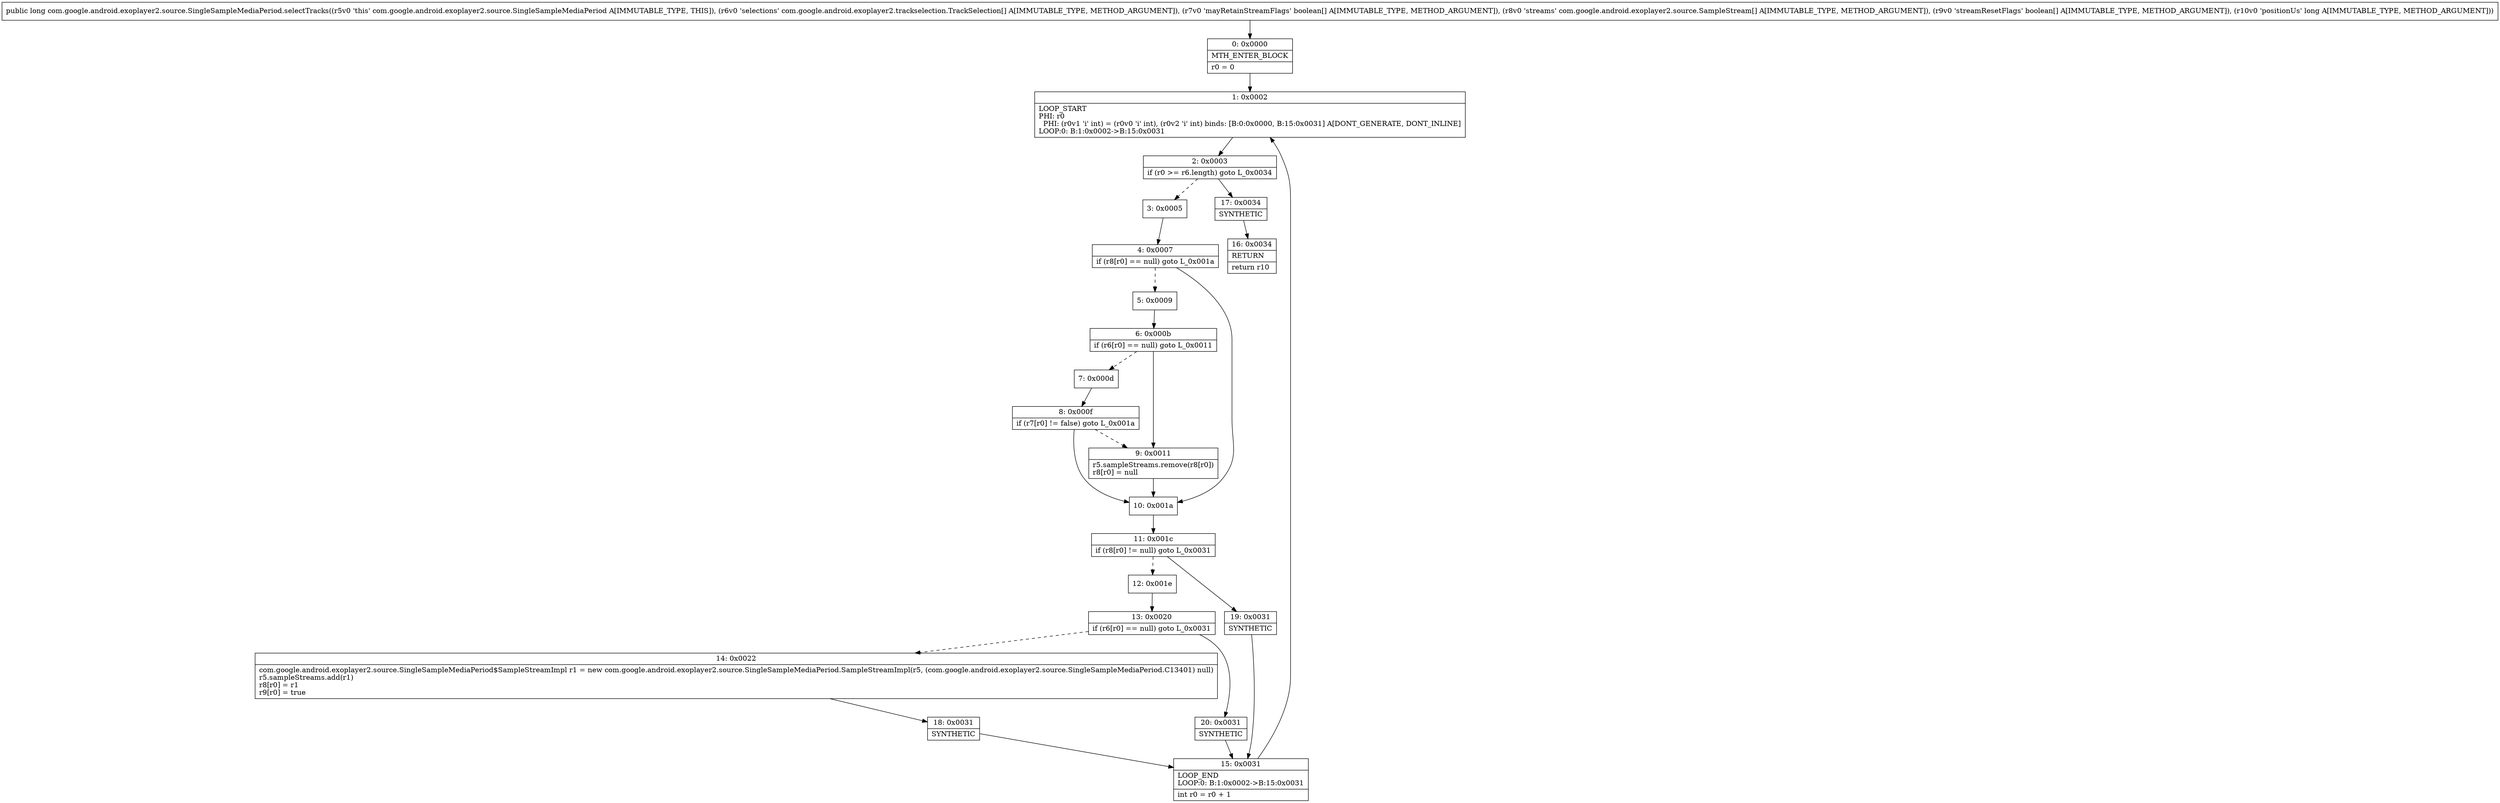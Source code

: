 digraph "CFG forcom.google.android.exoplayer2.source.SingleSampleMediaPeriod.selectTracks([Lcom\/google\/android\/exoplayer2\/trackselection\/TrackSelection;[Z[Lcom\/google\/android\/exoplayer2\/source\/SampleStream;[ZJ)J" {
Node_0 [shape=record,label="{0\:\ 0x0000|MTH_ENTER_BLOCK\l|r0 = 0\l}"];
Node_1 [shape=record,label="{1\:\ 0x0002|LOOP_START\lPHI: r0 \l  PHI: (r0v1 'i' int) = (r0v0 'i' int), (r0v2 'i' int) binds: [B:0:0x0000, B:15:0x0031] A[DONT_GENERATE, DONT_INLINE]\lLOOP:0: B:1:0x0002\-\>B:15:0x0031\l}"];
Node_2 [shape=record,label="{2\:\ 0x0003|if (r0 \>= r6.length) goto L_0x0034\l}"];
Node_3 [shape=record,label="{3\:\ 0x0005}"];
Node_4 [shape=record,label="{4\:\ 0x0007|if (r8[r0] == null) goto L_0x001a\l}"];
Node_5 [shape=record,label="{5\:\ 0x0009}"];
Node_6 [shape=record,label="{6\:\ 0x000b|if (r6[r0] == null) goto L_0x0011\l}"];
Node_7 [shape=record,label="{7\:\ 0x000d}"];
Node_8 [shape=record,label="{8\:\ 0x000f|if (r7[r0] != false) goto L_0x001a\l}"];
Node_9 [shape=record,label="{9\:\ 0x0011|r5.sampleStreams.remove(r8[r0])\lr8[r0] = null\l}"];
Node_10 [shape=record,label="{10\:\ 0x001a}"];
Node_11 [shape=record,label="{11\:\ 0x001c|if (r8[r0] != null) goto L_0x0031\l}"];
Node_12 [shape=record,label="{12\:\ 0x001e}"];
Node_13 [shape=record,label="{13\:\ 0x0020|if (r6[r0] == null) goto L_0x0031\l}"];
Node_14 [shape=record,label="{14\:\ 0x0022|com.google.android.exoplayer2.source.SingleSampleMediaPeriod$SampleStreamImpl r1 = new com.google.android.exoplayer2.source.SingleSampleMediaPeriod.SampleStreamImpl(r5, (com.google.android.exoplayer2.source.SingleSampleMediaPeriod.C13401) null)\lr5.sampleStreams.add(r1)\lr8[r0] = r1\lr9[r0] = true\l}"];
Node_15 [shape=record,label="{15\:\ 0x0031|LOOP_END\lLOOP:0: B:1:0x0002\-\>B:15:0x0031\l|int r0 = r0 + 1\l}"];
Node_16 [shape=record,label="{16\:\ 0x0034|RETURN\l|return r10\l}"];
Node_17 [shape=record,label="{17\:\ 0x0034|SYNTHETIC\l}"];
Node_18 [shape=record,label="{18\:\ 0x0031|SYNTHETIC\l}"];
Node_19 [shape=record,label="{19\:\ 0x0031|SYNTHETIC\l}"];
Node_20 [shape=record,label="{20\:\ 0x0031|SYNTHETIC\l}"];
MethodNode[shape=record,label="{public long com.google.android.exoplayer2.source.SingleSampleMediaPeriod.selectTracks((r5v0 'this' com.google.android.exoplayer2.source.SingleSampleMediaPeriod A[IMMUTABLE_TYPE, THIS]), (r6v0 'selections' com.google.android.exoplayer2.trackselection.TrackSelection[] A[IMMUTABLE_TYPE, METHOD_ARGUMENT]), (r7v0 'mayRetainStreamFlags' boolean[] A[IMMUTABLE_TYPE, METHOD_ARGUMENT]), (r8v0 'streams' com.google.android.exoplayer2.source.SampleStream[] A[IMMUTABLE_TYPE, METHOD_ARGUMENT]), (r9v0 'streamResetFlags' boolean[] A[IMMUTABLE_TYPE, METHOD_ARGUMENT]), (r10v0 'positionUs' long A[IMMUTABLE_TYPE, METHOD_ARGUMENT])) }"];
MethodNode -> Node_0;
Node_0 -> Node_1;
Node_1 -> Node_2;
Node_2 -> Node_3[style=dashed];
Node_2 -> Node_17;
Node_3 -> Node_4;
Node_4 -> Node_5[style=dashed];
Node_4 -> Node_10;
Node_5 -> Node_6;
Node_6 -> Node_7[style=dashed];
Node_6 -> Node_9;
Node_7 -> Node_8;
Node_8 -> Node_9[style=dashed];
Node_8 -> Node_10;
Node_9 -> Node_10;
Node_10 -> Node_11;
Node_11 -> Node_12[style=dashed];
Node_11 -> Node_19;
Node_12 -> Node_13;
Node_13 -> Node_14[style=dashed];
Node_13 -> Node_20;
Node_14 -> Node_18;
Node_15 -> Node_1;
Node_17 -> Node_16;
Node_18 -> Node_15;
Node_19 -> Node_15;
Node_20 -> Node_15;
}

